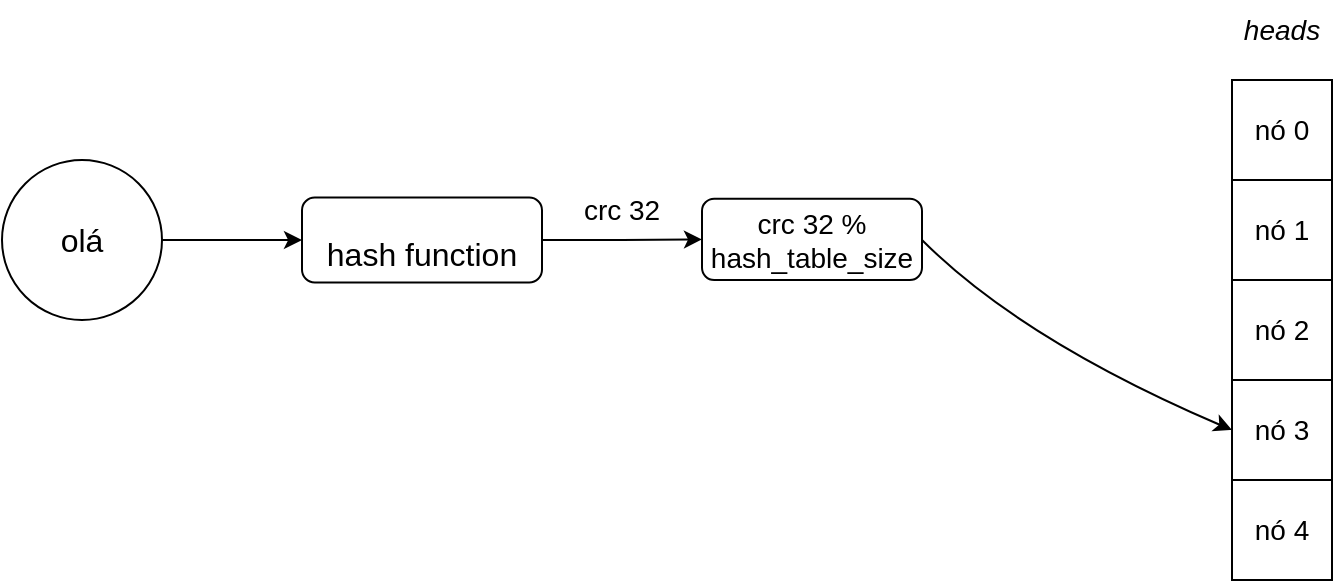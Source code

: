 <mxfile version="20.7.4" type="device"><diagram id="lEnUJLiqWCO2vXfcOcDy" name="Página-1"><mxGraphModel dx="1009" dy="550" grid="1" gridSize="10" guides="1" tooltips="1" connect="1" arrows="1" fold="1" page="1" pageScale="1" pageWidth="827" pageHeight="1169" math="0" shadow="0"><root><mxCell id="0"/><mxCell id="1" parent="0"/><mxCell id="-8yz3TKGF2iw8cBxCRfw-11" value="" style="edgeStyle=orthogonalEdgeStyle;rounded=0;orthogonalLoop=1;jettySize=auto;html=1;fontSize=14;" edge="1" parent="1" source="-8yz3TKGF2iw8cBxCRfw-1" target="-8yz3TKGF2iw8cBxCRfw-2"><mxGeometry relative="1" as="geometry"/></mxCell><mxCell id="-8yz3TKGF2iw8cBxCRfw-1" value="&lt;font size=&quot;3&quot;&gt;olá&lt;/font&gt;" style="ellipse;whiteSpace=wrap;html=1;aspect=fixed;" vertex="1" parent="1"><mxGeometry x="50" y="130" width="80" height="80" as="geometry"/></mxCell><mxCell id="-8yz3TKGF2iw8cBxCRfw-16" value="" style="edgeStyle=orthogonalEdgeStyle;rounded=0;orthogonalLoop=1;jettySize=auto;html=1;fontSize=14;" edge="1" parent="1" source="-8yz3TKGF2iw8cBxCRfw-2" target="-8yz3TKGF2iw8cBxCRfw-15"><mxGeometry relative="1" as="geometry"/></mxCell><mxCell id="-8yz3TKGF2iw8cBxCRfw-2" value="&lt;font size=&quot;3&quot;&gt;hash function&lt;/font&gt;" style="rounded=1;whiteSpace=wrap;html=1;fontSize=36;" vertex="1" parent="1"><mxGeometry x="200" y="148.75" width="120" height="42.5" as="geometry"/></mxCell><mxCell id="-8yz3TKGF2iw8cBxCRfw-3" value="nó 0" style="whiteSpace=wrap;html=1;aspect=fixed;fontSize=14;" vertex="1" parent="1"><mxGeometry x="665" y="90" width="50" height="50" as="geometry"/></mxCell><mxCell id="-8yz3TKGF2iw8cBxCRfw-4" value="nó 1" style="whiteSpace=wrap;html=1;aspect=fixed;fontSize=14;" vertex="1" parent="1"><mxGeometry x="665" y="140" width="50" height="50" as="geometry"/></mxCell><mxCell id="-8yz3TKGF2iw8cBxCRfw-5" value="nó 2" style="whiteSpace=wrap;html=1;aspect=fixed;fontSize=14;" vertex="1" parent="1"><mxGeometry x="665" y="190" width="50" height="50" as="geometry"/></mxCell><mxCell id="-8yz3TKGF2iw8cBxCRfw-6" value="nó 3" style="whiteSpace=wrap;html=1;aspect=fixed;fontSize=14;" vertex="1" parent="1"><mxGeometry x="665" y="240" width="50" height="50" as="geometry"/></mxCell><mxCell id="-8yz3TKGF2iw8cBxCRfw-7" value="nó 4" style="whiteSpace=wrap;html=1;aspect=fixed;fontSize=14;" vertex="1" parent="1"><mxGeometry x="665" y="290" width="50" height="50" as="geometry"/></mxCell><mxCell id="-8yz3TKGF2iw8cBxCRfw-8" value="&lt;i&gt;heads&lt;/i&gt;" style="text;html=1;strokeColor=none;fillColor=none;align=center;verticalAlign=middle;whiteSpace=wrap;rounded=0;fontSize=14;" vertex="1" parent="1"><mxGeometry x="660" y="50" width="60" height="30" as="geometry"/></mxCell><mxCell id="-8yz3TKGF2iw8cBxCRfw-15" value="crc 32 % hash_table_size" style="rounded=1;whiteSpace=wrap;html=1;fontSize=14;" vertex="1" parent="1"><mxGeometry x="400" y="149.38" width="110" height="40.62" as="geometry"/></mxCell><mxCell id="-8yz3TKGF2iw8cBxCRfw-17" value="crc 32" style="text;html=1;strokeColor=none;fillColor=none;align=center;verticalAlign=middle;whiteSpace=wrap;rounded=0;fontSize=14;" vertex="1" parent="1"><mxGeometry x="330" y="140" width="60" height="30" as="geometry"/></mxCell><mxCell id="-8yz3TKGF2iw8cBxCRfw-19" value="" style="curved=1;endArrow=classic;html=1;rounded=0;fontSize=14;entryX=0;entryY=0.5;entryDx=0;entryDy=0;" edge="1" parent="1" target="-8yz3TKGF2iw8cBxCRfw-6"><mxGeometry width="50" height="50" relative="1" as="geometry"><mxPoint x="510" y="170" as="sourcePoint"/><mxPoint x="560" y="170" as="targetPoint"/><Array as="points"><mxPoint x="560" y="220"/></Array></mxGeometry></mxCell></root></mxGraphModel></diagram></mxfile>